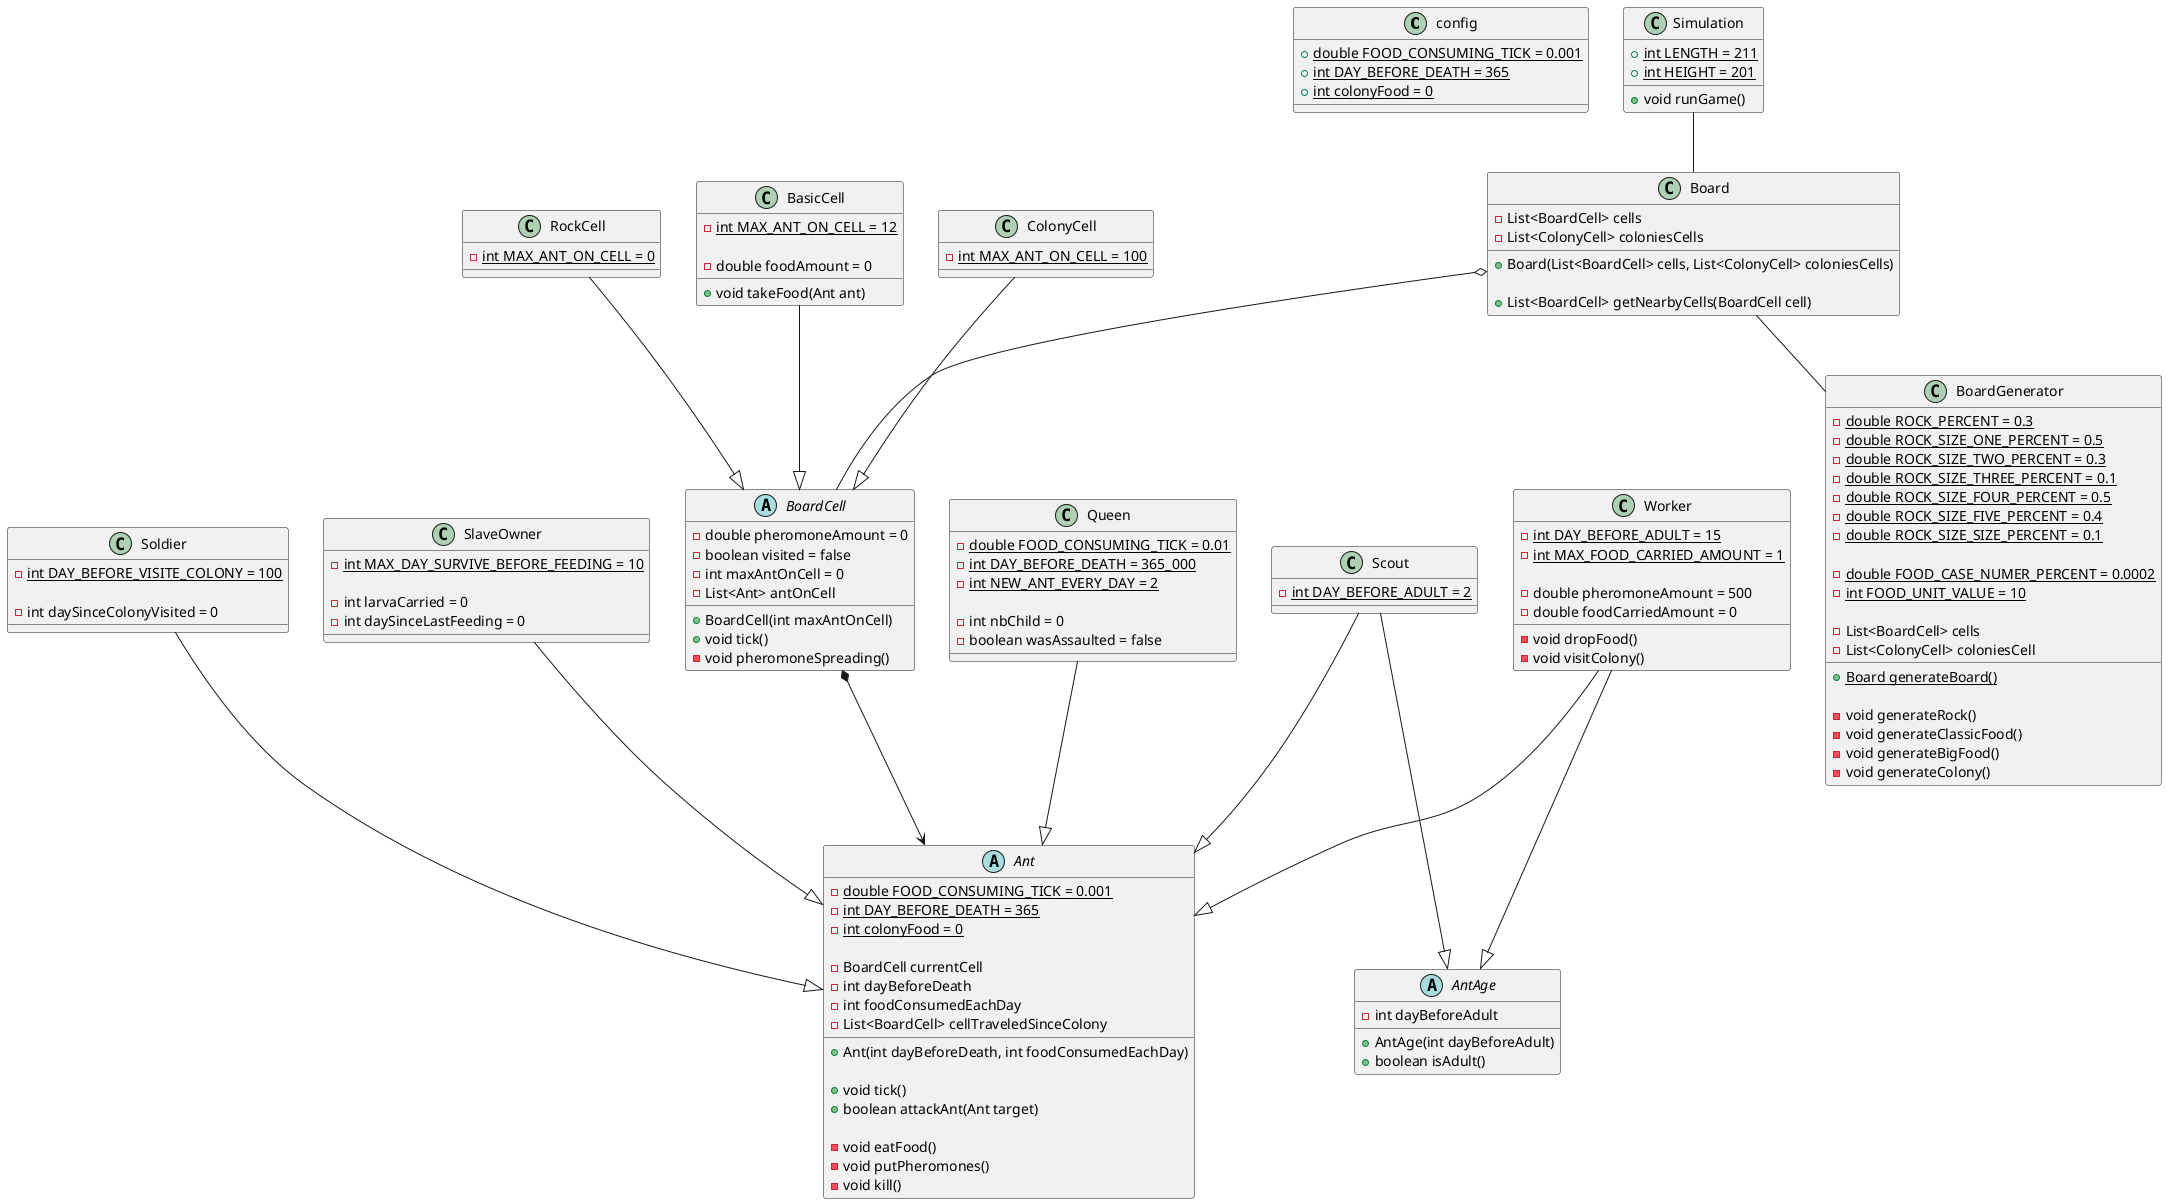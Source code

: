 @startuml Ant

class config {
    + {static} double FOOD_CONSUMING_TICK = 0.001
    + {static} int DAY_BEFORE_DEATH = 365
    + {static} int colonyFood = 0
}

abstract class Ant {
    - {static} double FOOD_CONSUMING_TICK = 0.001
    - {static} int DAY_BEFORE_DEATH = 365
    - {static} int colonyFood = 0
    
    - BoardCell currentCell
    - int dayBeforeDeath
    - int foodConsumedEachDay
    - List<BoardCell> cellTraveledSinceColony
    
    + Ant(int dayBeforeDeath, int foodConsumedEachDay)

    + void tick()
    + boolean attackAnt(Ant target)

    - void eatFood()
    - void putPheromones()
    - void kill()
}

class Queen {
    - {static} double FOOD_CONSUMING_TICK = 0.01
    - {static} int DAY_BEFORE_DEATH = 365_000
    - {static} int NEW_ANT_EVERY_DAY = 2

    - int nbChild = 0
    - boolean wasAssaulted = false
}

abstract class AntAge {
    + AntAge(int dayBeforeAdult)

    - int dayBeforeAdult

    + boolean isAdult()
}

class Worker {
    - {static} int DAY_BEFORE_ADULT = 15
    - {static} int MAX_FOOD_CARRIED_AMOUNT = 1

    - double pheromoneAmount = 500
    - double foodCarriedAmount = 0

    - void dropFood()
    - void visitColony()
}

class Scout {
    - {static} int DAY_BEFORE_ADULT = 2
}

class Soldier {
    - {static} int DAY_BEFORE_VISITE_COLONY = 100

    - int daySinceColonyVisited = 0
}

class SlaveOwner {
    - {static} int MAX_DAY_SURVIVE_BEFORE_FEEDING = 10

    - int larvaCarried = 0
    - int daySinceLastFeeding = 0
}

abstract class BoardCell {
    - double pheromoneAmount = 0
    - boolean visited = false
    - int maxAntOnCell = 0
    - List<Ant> antOnCell

    + BoardCell(int maxAntOnCell)
    + void tick()
    - void pheromoneSpreading()
}

class RockCell {
    - {static} int MAX_ANT_ON_CELL = 0
}

class BasicCell {
    - {static} int MAX_ANT_ON_CELL = 12

    - double foodAmount = 0

    + void takeFood(Ant ant)
}

class ColonyCell {
    - {static} int MAX_ANT_ON_CELL = 100
}

class Board {
    - List<BoardCell> cells
    - List<ColonyCell> coloniesCells

    + Board(List<BoardCell> cells, List<ColonyCell> coloniesCells)
    
    + List<BoardCell> getNearbyCells(BoardCell cell)
}

class BoardGenerator {
    - {static} double ROCK_PERCENT = 0.3
    - {static} double ROCK_SIZE_ONE_PERCENT = 0.5
    - {static} double ROCK_SIZE_TWO_PERCENT = 0.3
    - {static} double ROCK_SIZE_THREE_PERCENT = 0.1
    - {static} double ROCK_SIZE_FOUR_PERCENT = 0.5
    - {static} double ROCK_SIZE_FIVE_PERCENT = 0.4
    - {static} double ROCK_SIZE_SIZE_PERCENT = 0.1

    - {static} double FOOD_CASE_NUMER_PERCENT = 0.0002
    - {static} int FOOD_UNIT_VALUE = 10

    - List<BoardCell> cells
    - List<ColonyCell> coloniesCell

    + {static} Board generateBoard()

    - void generateRock()
    - void generateClassicFood()
    - void generateBigFood()
    - void generateColony()
}

class Simulation {
    + {static} int LENGTH = 211
    + {static} int HEIGHT = 201

    + void runGame()
}

RockCell --|> BoardCell
BasicCell --|> BoardCell
ColonyCell --|> BoardCell

Simulation -- Board
Board -- BoardGenerator
Board o-- BoardCell

BoardCell *--> Ant

Worker --|> AntAge
Scout --|> AntAge

Worker --|> Ant
Scout --|> Ant
Soldier --|> Ant
SlaveOwner --|> Ant
Queen --|> Ant

@enduml